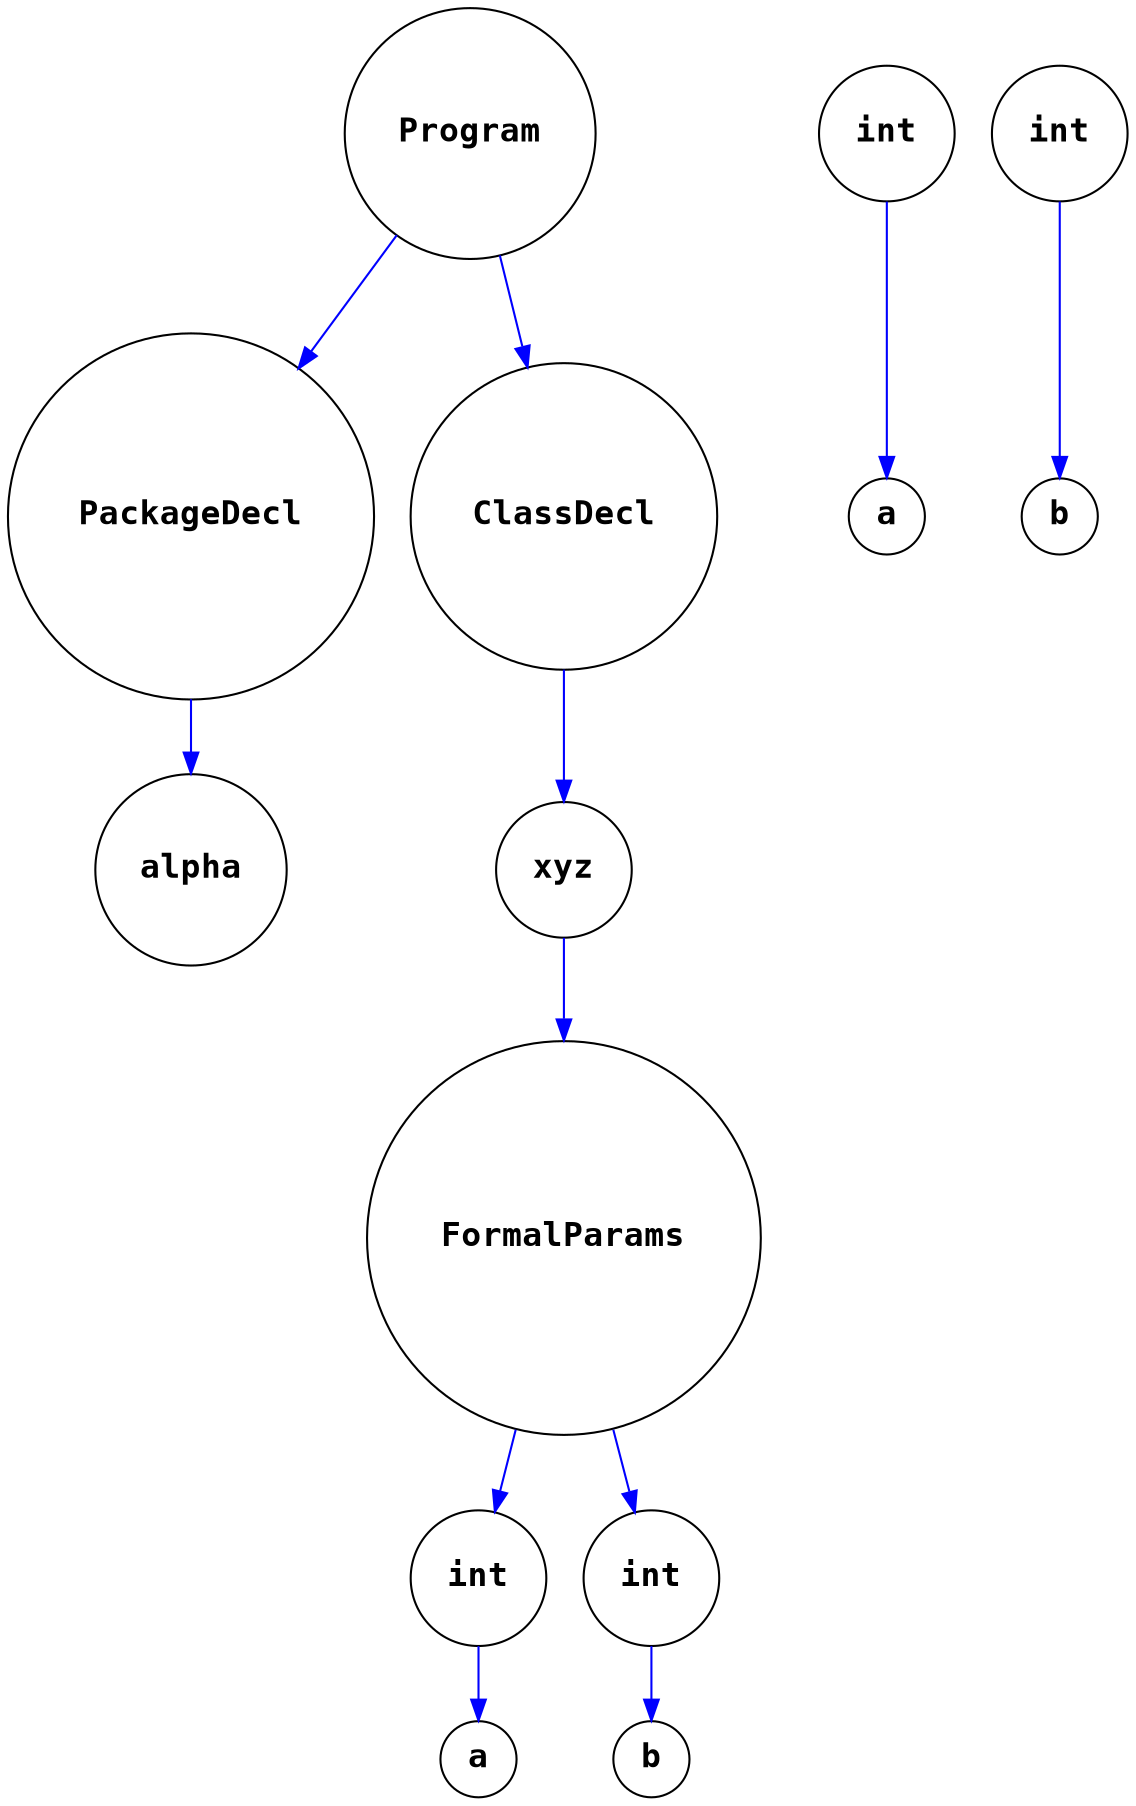 digraph AST {
    node [shape=circle,fontname="Courier-Bold",fontsize=16];
    edge [color=blue];
    node1[label="Program"];
    node2[label="int"];
    node3[label="a"];
    node4[label="int"];
    node5[label="b"];
    node6[label="PackageDecl"];
    node7[label="alpha"];
    node8[label="ClassDecl"];
    node9[label="xyz"];
    node10[label="FormalParams"];
    node11[label="int"];
    node12[label="a"];
    node13[label="int"];
    node14[label="b"];
    
    node1 -> node6;
    node1 -> node8;
    node2 -> node3;
    node4 -> node5;
    node6 -> node7;
    node8 -> node9;
    node9 -> node10;
    node11 -> node12;
    node13 -> node14;
    node10 -> node11;
    node10 -> node13;
}

